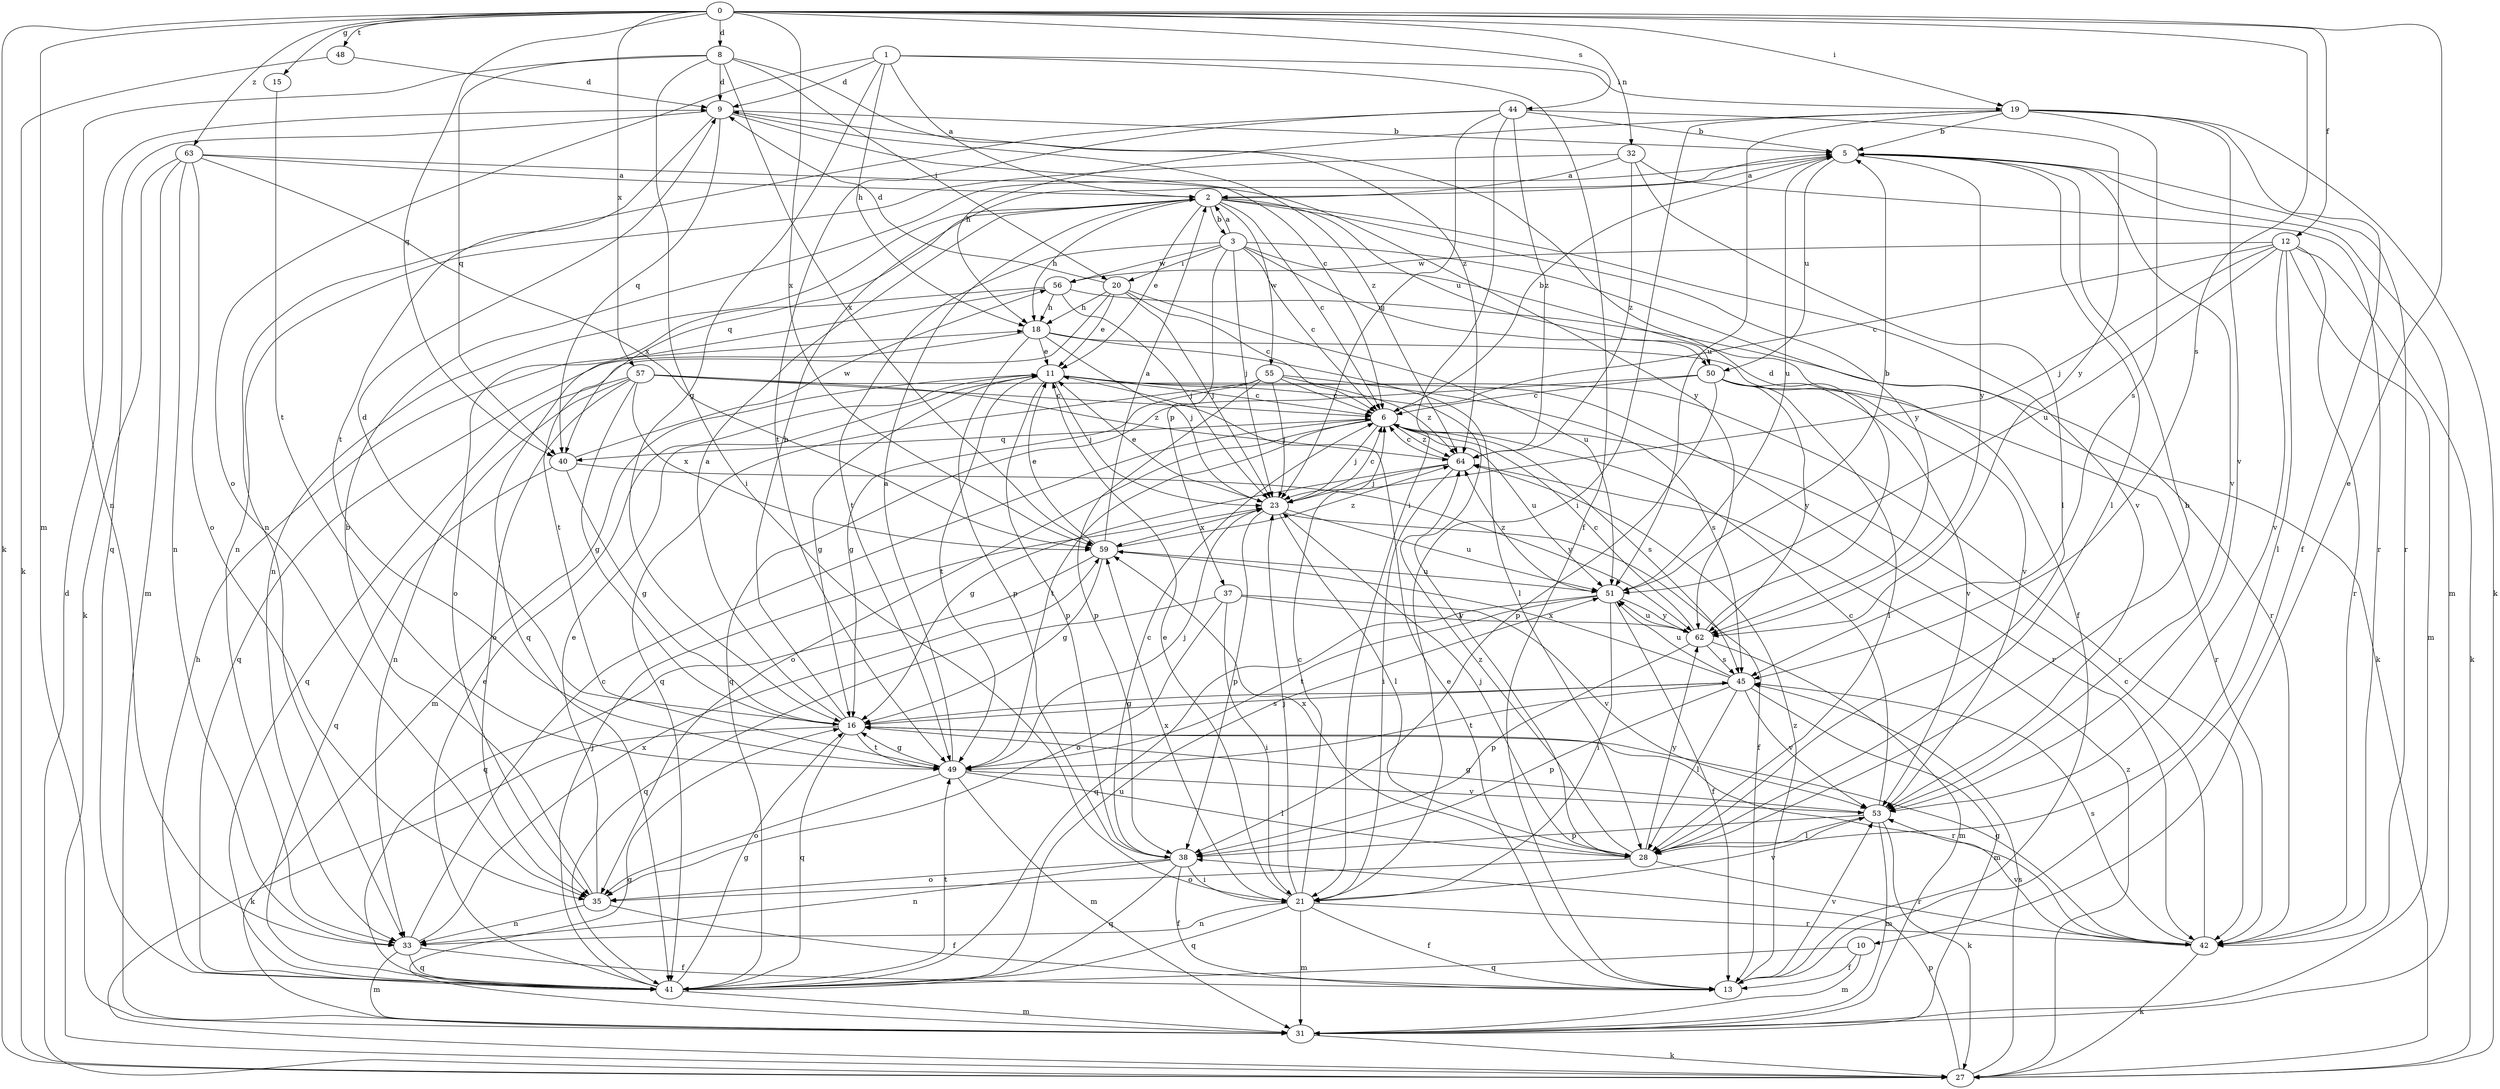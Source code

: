 strict digraph  {
0;
1;
2;
3;
5;
6;
8;
9;
10;
11;
12;
13;
15;
16;
18;
19;
20;
21;
23;
27;
28;
31;
32;
33;
35;
37;
38;
40;
41;
42;
44;
45;
48;
49;
50;
51;
53;
55;
56;
57;
59;
62;
63;
64;
0 -> 8  [label=d];
0 -> 10  [label=e];
0 -> 12  [label=f];
0 -> 15  [label=g];
0 -> 19  [label=i];
0 -> 27  [label=k];
0 -> 31  [label=m];
0 -> 32  [label=n];
0 -> 40  [label=q];
0 -> 44  [label=s];
0 -> 45  [label=s];
0 -> 48  [label=t];
0 -> 57  [label=x];
0 -> 59  [label=x];
0 -> 63  [label=z];
1 -> 2  [label=a];
1 -> 9  [label=d];
1 -> 13  [label=f];
1 -> 16  [label=g];
1 -> 18  [label=h];
1 -> 19  [label=i];
1 -> 35  [label=o];
2 -> 3  [label=b];
2 -> 6  [label=c];
2 -> 11  [label=e];
2 -> 18  [label=h];
2 -> 33  [label=n];
2 -> 40  [label=q];
2 -> 50  [label=u];
2 -> 53  [label=v];
2 -> 55  [label=w];
2 -> 62  [label=y];
3 -> 2  [label=a];
3 -> 6  [label=c];
3 -> 13  [label=f];
3 -> 20  [label=i];
3 -> 23  [label=j];
3 -> 27  [label=k];
3 -> 37  [label=p];
3 -> 49  [label=t];
3 -> 50  [label=u];
3 -> 56  [label=w];
5 -> 2  [label=a];
5 -> 28  [label=l];
5 -> 31  [label=m];
5 -> 42  [label=r];
5 -> 50  [label=u];
5 -> 51  [label=u];
5 -> 53  [label=v];
5 -> 62  [label=y];
6 -> 5  [label=b];
6 -> 23  [label=j];
6 -> 35  [label=o];
6 -> 40  [label=q];
6 -> 45  [label=s];
6 -> 49  [label=t];
6 -> 51  [label=u];
6 -> 64  [label=z];
8 -> 9  [label=d];
8 -> 20  [label=i];
8 -> 21  [label=i];
8 -> 33  [label=n];
8 -> 40  [label=q];
8 -> 59  [label=x];
8 -> 64  [label=z];
9 -> 5  [label=b];
9 -> 6  [label=c];
9 -> 40  [label=q];
9 -> 41  [label=q];
9 -> 49  [label=t];
9 -> 64  [label=z];
10 -> 13  [label=f];
10 -> 31  [label=m];
10 -> 41  [label=q];
11 -> 6  [label=c];
11 -> 16  [label=g];
11 -> 23  [label=j];
11 -> 28  [label=l];
11 -> 31  [label=m];
11 -> 38  [label=p];
11 -> 42  [label=r];
11 -> 49  [label=t];
12 -> 6  [label=c];
12 -> 23  [label=j];
12 -> 27  [label=k];
12 -> 28  [label=l];
12 -> 31  [label=m];
12 -> 42  [label=r];
12 -> 51  [label=u];
12 -> 53  [label=v];
12 -> 56  [label=w];
13 -> 11  [label=e];
13 -> 53  [label=v];
13 -> 64  [label=z];
15 -> 49  [label=t];
16 -> 2  [label=a];
16 -> 5  [label=b];
16 -> 9  [label=d];
16 -> 27  [label=k];
16 -> 41  [label=q];
16 -> 42  [label=r];
16 -> 45  [label=s];
16 -> 49  [label=t];
18 -> 11  [label=e];
18 -> 23  [label=j];
18 -> 28  [label=l];
18 -> 38  [label=p];
18 -> 41  [label=q];
18 -> 53  [label=v];
19 -> 5  [label=b];
19 -> 13  [label=f];
19 -> 18  [label=h];
19 -> 21  [label=i];
19 -> 27  [label=k];
19 -> 45  [label=s];
19 -> 51  [label=u];
19 -> 53  [label=v];
20 -> 6  [label=c];
20 -> 9  [label=d];
20 -> 11  [label=e];
20 -> 18  [label=h];
20 -> 23  [label=j];
20 -> 49  [label=t];
20 -> 51  [label=u];
21 -> 6  [label=c];
21 -> 11  [label=e];
21 -> 13  [label=f];
21 -> 23  [label=j];
21 -> 31  [label=m];
21 -> 33  [label=n];
21 -> 41  [label=q];
21 -> 42  [label=r];
21 -> 53  [label=v];
21 -> 59  [label=x];
23 -> 6  [label=c];
23 -> 11  [label=e];
23 -> 13  [label=f];
23 -> 28  [label=l];
23 -> 38  [label=p];
23 -> 51  [label=u];
23 -> 59  [label=x];
27 -> 9  [label=d];
27 -> 38  [label=p];
27 -> 45  [label=s];
27 -> 64  [label=z];
28 -> 5  [label=b];
28 -> 23  [label=j];
28 -> 35  [label=o];
28 -> 42  [label=r];
28 -> 59  [label=x];
28 -> 62  [label=y];
28 -> 64  [label=z];
31 -> 16  [label=g];
31 -> 27  [label=k];
32 -> 2  [label=a];
32 -> 28  [label=l];
32 -> 33  [label=n];
32 -> 42  [label=r];
32 -> 64  [label=z];
33 -> 6  [label=c];
33 -> 13  [label=f];
33 -> 31  [label=m];
33 -> 41  [label=q];
33 -> 59  [label=x];
35 -> 5  [label=b];
35 -> 11  [label=e];
35 -> 13  [label=f];
35 -> 33  [label=n];
37 -> 21  [label=i];
37 -> 35  [label=o];
37 -> 41  [label=q];
37 -> 53  [label=v];
37 -> 62  [label=y];
38 -> 6  [label=c];
38 -> 13  [label=f];
38 -> 21  [label=i];
38 -> 33  [label=n];
38 -> 35  [label=o];
38 -> 41  [label=q];
40 -> 16  [label=g];
40 -> 41  [label=q];
40 -> 56  [label=w];
40 -> 62  [label=y];
41 -> 11  [label=e];
41 -> 16  [label=g];
41 -> 18  [label=h];
41 -> 23  [label=j];
41 -> 31  [label=m];
41 -> 49  [label=t];
41 -> 51  [label=u];
42 -> 6  [label=c];
42 -> 16  [label=g];
42 -> 27  [label=k];
42 -> 45  [label=s];
42 -> 53  [label=v];
44 -> 5  [label=b];
44 -> 21  [label=i];
44 -> 23  [label=j];
44 -> 33  [label=n];
44 -> 49  [label=t];
44 -> 62  [label=y];
44 -> 64  [label=z];
45 -> 16  [label=g];
45 -> 28  [label=l];
45 -> 31  [label=m];
45 -> 38  [label=p];
45 -> 49  [label=t];
45 -> 51  [label=u];
45 -> 53  [label=v];
45 -> 59  [label=x];
48 -> 9  [label=d];
48 -> 27  [label=k];
49 -> 2  [label=a];
49 -> 16  [label=g];
49 -> 23  [label=j];
49 -> 28  [label=l];
49 -> 31  [label=m];
49 -> 35  [label=o];
49 -> 53  [label=v];
50 -> 6  [label=c];
50 -> 28  [label=l];
50 -> 38  [label=p];
50 -> 41  [label=q];
50 -> 42  [label=r];
50 -> 53  [label=v];
50 -> 62  [label=y];
51 -> 5  [label=b];
51 -> 13  [label=f];
51 -> 21  [label=i];
51 -> 41  [label=q];
51 -> 49  [label=t];
51 -> 62  [label=y];
51 -> 64  [label=z];
53 -> 6  [label=c];
53 -> 16  [label=g];
53 -> 27  [label=k];
53 -> 28  [label=l];
53 -> 31  [label=m];
53 -> 38  [label=p];
55 -> 6  [label=c];
55 -> 16  [label=g];
55 -> 23  [label=j];
55 -> 38  [label=p];
55 -> 41  [label=q];
55 -> 45  [label=s];
55 -> 64  [label=z];
56 -> 18  [label=h];
56 -> 23  [label=j];
56 -> 35  [label=o];
56 -> 41  [label=q];
56 -> 42  [label=r];
57 -> 6  [label=c];
57 -> 16  [label=g];
57 -> 33  [label=n];
57 -> 35  [label=o];
57 -> 41  [label=q];
57 -> 42  [label=r];
57 -> 59  [label=x];
57 -> 64  [label=z];
59 -> 2  [label=a];
59 -> 11  [label=e];
59 -> 16  [label=g];
59 -> 41  [label=q];
59 -> 51  [label=u];
59 -> 64  [label=z];
62 -> 6  [label=c];
62 -> 9  [label=d];
62 -> 31  [label=m];
62 -> 38  [label=p];
62 -> 45  [label=s];
62 -> 51  [label=u];
63 -> 2  [label=a];
63 -> 27  [label=k];
63 -> 31  [label=m];
63 -> 33  [label=n];
63 -> 35  [label=o];
63 -> 59  [label=x];
63 -> 62  [label=y];
64 -> 6  [label=c];
64 -> 16  [label=g];
64 -> 21  [label=i];
64 -> 23  [label=j];
}
